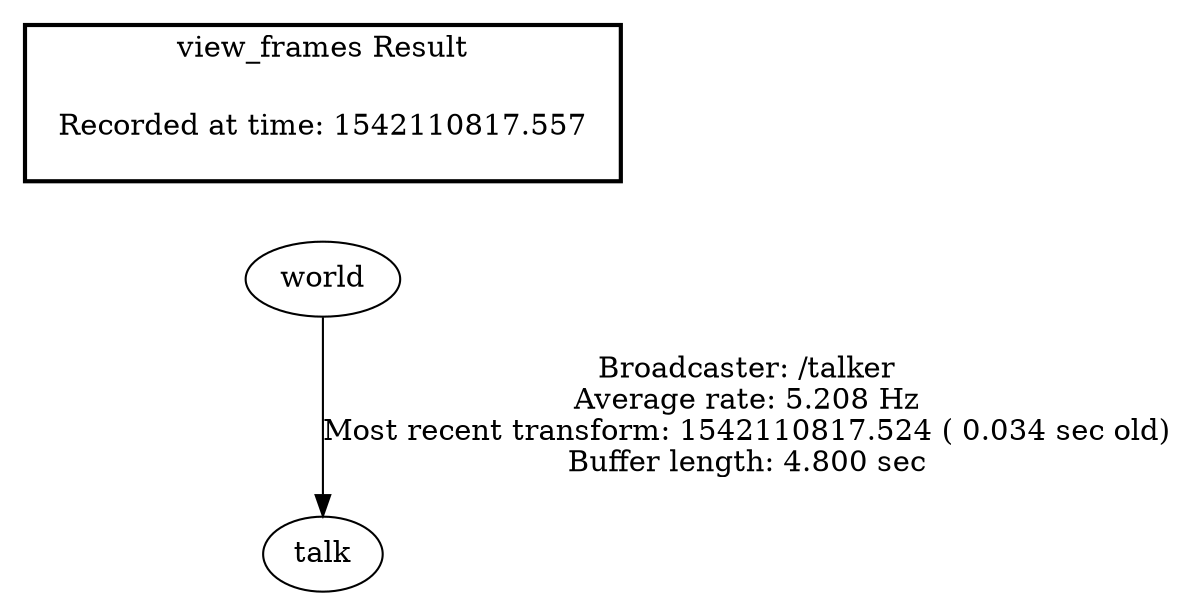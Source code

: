 digraph G {
"world" -> "talk"[label="Broadcaster: /talker\nAverage rate: 5.208 Hz\nMost recent transform: 1542110817.524 ( 0.034 sec old)\nBuffer length: 4.800 sec\n"];
edge [style=invis];
 subgraph cluster_legend { style=bold; color=black; label ="view_frames Result";
"Recorded at time: 1542110817.557"[ shape=plaintext ] ;
 }->"world";
}
